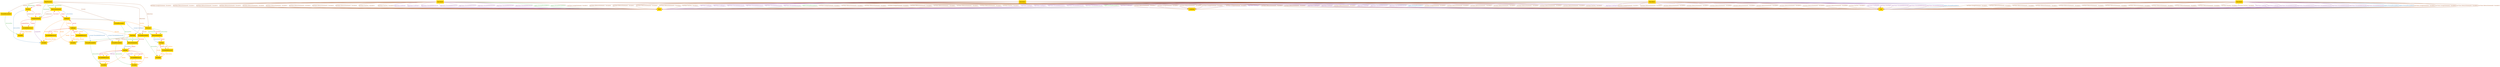digraph "graph" {
graph [fontsize=12]
node [fontsize=12]
edge [fontsize=12]
rankdir=TB;
"N24" -> "N9" [uuid = "<AssignStatement, VariableReference2>", color = "#e41a1c", fontcolor = "#e41a1c", style = "solid", label = "$exprs", dir = "forward", weight = "1"]
"N34" -> "N33" [uuid = "<ReturnStatement0, CallExpr0>", color = "#e41a1c", fontcolor = "#e41a1c", style = "solid", label = "$exprs", dir = "forward", weight = "1"]
"N31" -> "N26" [uuid = "<ReturnStatement1, NotExpr>", color = "#e41a1c", fontcolor = "#e41a1c", style = "solid", label = "$exprs", dir = "forward", weight = "1"]
"N28" -> "N27" [uuid = "<ReturnStatement2, AndExpr>", color = "#e41a1c", fontcolor = "#e41a1c", style = "solid", label = "$exprs", dir = "forward", weight = "1"]
"N35" -> "N29" [uuid = "<MainFunction, Function0>", color = "#a65628", fontcolor = "#a65628", style = "solid", label = "$functions", dir = "forward", weight = "1"]
"N35" -> "N32" [uuid = "<MainFunction, Function1>", color = "#a65628", fontcolor = "#a65628", style = "solid", label = "$functions", dir = "forward", weight = "1"]
"N27" -> "N17" [uuid = "<AndExpr, Variable2>", color = "#ff7f00", fontcolor = "#ff7f00", style = "solid", label = "$reads", dir = "forward", weight = "1"]
"N27" -> "N15" [uuid = "<AndExpr, Variable4>", color = "#ff7f00", fontcolor = "#ff7f00", style = "solid", label = "$reads", dir = "forward", weight = "1"]
"N33" -> "N13" [uuid = "<CallExpr0, Variable3>", color = "#ff7f00", fontcolor = "#ff7f00", style = "solid", label = "$reads", dir = "forward", weight = "1"]
"N33" -> "N12" [uuid = "<CallExpr0, Variable5>", color = "#ff7f00", fontcolor = "#ff7f00", style = "solid", label = "$reads", dir = "forward", weight = "1"]
"N30" -> "N13" [uuid = "<CallExpr1, Variable3>", color = "#ff7f00", fontcolor = "#ff7f00", style = "solid", label = "$reads", dir = "forward", weight = "1"]
"N30" -> "N12" [uuid = "<CallExpr1, Variable5>", color = "#ff7f00", fontcolor = "#ff7f00", style = "solid", label = "$reads", dir = "forward", weight = "1"]
"N26" -> "N10" [uuid = "<NotExpr, Variable0>", color = "#ff7f00", fontcolor = "#ff7f00", style = "solid", label = "$reads", dir = "forward", weight = "1"]
"N20" -> "N12" [uuid = "<VariableReference0, Variable5>", color = "#ff7f00", fontcolor = "#ff7f00", style = "solid", label = "$reads", dir = "forward", weight = "1"]
"N22" -> "N17" [uuid = "<VariableReference1, Variable2>", color = "#ff7f00", fontcolor = "#ff7f00", style = "solid", label = "$reads", dir = "forward", weight = "1"]
"N9" -> "N7" [uuid = "<VariableReference2, Variable1>", color = "#ff7f00", fontcolor = "#ff7f00", style = "solid", label = "$reads", dir = "forward", weight = "1"]
"N19" -> "N13" [uuid = "<VariableReference3, Variable3>", color = "#ff7f00", fontcolor = "#ff7f00", style = "solid", label = "$reads", dir = "forward", weight = "1"]
"N23" -> "N10" [uuid = "<VariableReference4, Variable0>", color = "#ff7f00", fontcolor = "#ff7f00", style = "solid", label = "$reads", dir = "forward", weight = "1"]
"N21" -> "N15" [uuid = "<VariableReference5, Variable4>", color = "#ff7f00", fontcolor = "#ff7f00", style = "solid", label = "$reads", dir = "forward", weight = "1"]
"N29" -> "N28" [uuid = "<Function0, ReturnStatement2>", color = "#4daf4a", fontcolor = "#4daf4a", style = "solid", label = "$statements", dir = "forward", weight = "1"]
"N32" -> "N31" [uuid = "<Function1, ReturnStatement1>", color = "#4daf4a", fontcolor = "#4daf4a", style = "solid", label = "$statements", dir = "forward", weight = "1"]
"N35" -> "N24" [uuid = "<MainFunction, AssignStatement>", color = "#4daf4a", fontcolor = "#4daf4a", style = "solid", label = "$statements", dir = "forward", weight = "1"]
"N35" -> "N34" [uuid = "<MainFunction, ReturnStatement0>", color = "#4daf4a", fontcolor = "#4daf4a", style = "solid", label = "$statements", dir = "forward", weight = "1"]
"N35" -> "N25" [uuid = "<MainFunction, VarDecl>", color = "#4daf4a", fontcolor = "#4daf4a", style = "solid", label = "$statements", dir = "forward", weight = "1"]
"N33" -> "N11" [uuid = "<CallExpr0, CallExpr1, FormalParameter4>", color = "#377eb8", fontcolor = "#377eb8", style = "solid", label = "actuals [CallExpr1]", dir = "forward", weight = "1"]
"N30" -> "N16" [uuid = "<CallExpr1, VariableReference0, FormalParameter0>", color = "#377eb8", fontcolor = "#377eb8", style = "solid", label = "actuals [VariableReference0]", dir = "forward", weight = "1"]
"N30" -> "N18" [uuid = "<CallExpr1, VariableReference3, FormalParameter2>", color = "#377eb8", fontcolor = "#377eb8", style = "solid", label = "actuals [VariableReference3]", dir = "forward", weight = "1"]
"N24" -> "N12" [uuid = "<AssignStatement, Variable5>", color = "#984ea3", fontcolor = "#984ea3", style = "solid", label = "assignedTo", dir = "forward", weight = "1"]
"N24" -> "N9" [uuid = "<AssignStatement, VariableReference2>", color = "#e41a1c", fontcolor = "#e41a1c", style = "solid", label = "assignedValue", dir = "forward", weight = "1"]
"N26" -> "N23" [uuid = "<NotExpr, VariableReference4>", color = "#a65628", fontcolor = "#a65628", style = "solid", label = "child", dir = "forward", weight = "1"]
"N27" -> "N22" [uuid = "<AndExpr, VariableReference1>", color = "#ff7f00", fontcolor = "#ff7f00", style = "solid", label = "children", dir = "forward", weight = "1"]
"N27" -> "N21" [uuid = "<AndExpr, VariableReference5>", color = "#ff7f00", fontcolor = "#ff7f00", style = "solid", label = "children", dir = "forward", weight = "1"]
"N33" -> "N30" [uuid = "<CallExpr0, CallExpr1>", color = "#ff7f00", fontcolor = "#ff7f00", style = "solid", label = "children", dir = "forward", weight = "1"]
"N30" -> "N20" [uuid = "<CallExpr1, VariableReference0>", color = "#ff7f00", fontcolor = "#ff7f00", style = "solid", label = "children", dir = "forward", weight = "1"]
"N30" -> "N19" [uuid = "<CallExpr1, VariableReference3>", color = "#ff7f00", fontcolor = "#ff7f00", style = "solid", label = "children", dir = "forward", weight = "1"]
"N26" -> "N23" [uuid = "<NotExpr, VariableReference4>", color = "#ff7f00", fontcolor = "#ff7f00", style = "solid", label = "children", dir = "forward", weight = "1"]
"N16" -> "N15" [uuid = "<FormalParameter0, Variable4>", color = "#4daf4a", fontcolor = "#4daf4a", style = "solid", label = "declaredVar", dir = "forward", weight = "1"]
"N14" -> "N13" [uuid = "<FormalParameter1, Variable3>", color = "#4daf4a", fontcolor = "#4daf4a", style = "solid", label = "declaredVar", dir = "forward", weight = "1"]
"N18" -> "N17" [uuid = "<FormalParameter2, Variable2>", color = "#4daf4a", fontcolor = "#4daf4a", style = "solid", label = "declaredVar", dir = "forward", weight = "1"]
"N8" -> "N7" [uuid = "<FormalParameter3, Variable1>", color = "#4daf4a", fontcolor = "#4daf4a", style = "solid", label = "declaredVar", dir = "forward", weight = "1"]
"N11" -> "N10" [uuid = "<FormalParameter4, Variable0>", color = "#4daf4a", fontcolor = "#4daf4a", style = "solid", label = "declaredVar", dir = "forward", weight = "1"]
"N25" -> "N12" [uuid = "<VarDecl, Variable5>", color = "#377eb8", fontcolor = "#377eb8", style = "solid", label = "declaredVar", dir = "forward", weight = "1"]
"N6" -> "N2" [uuid = "<Execution0, AndExpr, False>", color = "#984ea3", fontcolor = "#984ea3", style = "solid", label = "exprValue [AndExpr]", dir = "forward", weight = "1"]
"N6" -> "N1" [uuid = "<Execution0, CallExpr0, True>", color = "#984ea3", fontcolor = "#984ea3", style = "solid", label = "exprValue [CallExpr0]", dir = "forward", weight = "1"]
"N6" -> "N2" [uuid = "<Execution0, CallExpr1, False>", color = "#984ea3", fontcolor = "#984ea3", style = "solid", label = "exprValue [CallExpr1]", dir = "forward", weight = "1"]
"N6" -> "N1" [uuid = "<Execution0, NotExpr, True>", color = "#984ea3", fontcolor = "#984ea3", style = "solid", label = "exprValue [NotExpr]", dir = "forward", weight = "1"]
"N6" -> "N2" [uuid = "<Execution0, VariableReference0, False>", color = "#984ea3", fontcolor = "#984ea3", style = "solid", label = "exprValue [VariableReference0]", dir = "forward", weight = "1"]
"N6" -> "N2" [uuid = "<Execution0, VariableReference1, False>", color = "#984ea3", fontcolor = "#984ea3", style = "solid", label = "exprValue [VariableReference1]", dir = "forward", weight = "1"]
"N6" -> "N2" [uuid = "<Execution0, VariableReference2, False>", color = "#984ea3", fontcolor = "#984ea3", style = "solid", label = "exprValue [VariableReference2]", dir = "forward", weight = "1"]
"N6" -> "N2" [uuid = "<Execution0, VariableReference3, False>", color = "#984ea3", fontcolor = "#984ea3", style = "solid", label = "exprValue [VariableReference3]", dir = "forward", weight = "1"]
"N6" -> "N2" [uuid = "<Execution0, VariableReference4, False>", color = "#984ea3", fontcolor = "#984ea3", style = "solid", label = "exprValue [VariableReference4]", dir = "forward", weight = "1"]
"N6" -> "N2" [uuid = "<Execution0, VariableReference5, False>", color = "#984ea3", fontcolor = "#984ea3", style = "solid", label = "exprValue [VariableReference5]", dir = "forward", weight = "1"]
"N5" -> "N2" [uuid = "<Execution1, AndExpr, False>", color = "#984ea3", fontcolor = "#984ea3", style = "solid", label = "exprValue [AndExpr]", dir = "forward", weight = "1"]
"N5" -> "N1" [uuid = "<Execution1, CallExpr0, True>", color = "#984ea3", fontcolor = "#984ea3", style = "solid", label = "exprValue [CallExpr0]", dir = "forward", weight = "1"]
"N5" -> "N2" [uuid = "<Execution1, CallExpr1, False>", color = "#984ea3", fontcolor = "#984ea3", style = "solid", label = "exprValue [CallExpr1]", dir = "forward", weight = "1"]
"N5" -> "N1" [uuid = "<Execution1, NotExpr, True>", color = "#984ea3", fontcolor = "#984ea3", style = "solid", label = "exprValue [NotExpr]", dir = "forward", weight = "1"]
"N5" -> "N2" [uuid = "<Execution1, VariableReference0, False>", color = "#984ea3", fontcolor = "#984ea3", style = "solid", label = "exprValue [VariableReference0]", dir = "forward", weight = "1"]
"N5" -> "N1" [uuid = "<Execution1, VariableReference1, True>", color = "#984ea3", fontcolor = "#984ea3", style = "solid", label = "exprValue [VariableReference1]", dir = "forward", weight = "1"]
"N5" -> "N2" [uuid = "<Execution1, VariableReference2, False>", color = "#984ea3", fontcolor = "#984ea3", style = "solid", label = "exprValue [VariableReference2]", dir = "forward", weight = "1"]
"N5" -> "N1" [uuid = "<Execution1, VariableReference3, True>", color = "#984ea3", fontcolor = "#984ea3", style = "solid", label = "exprValue [VariableReference3]", dir = "forward", weight = "1"]
"N5" -> "N2" [uuid = "<Execution1, VariableReference4, False>", color = "#984ea3", fontcolor = "#984ea3", style = "solid", label = "exprValue [VariableReference4]", dir = "forward", weight = "1"]
"N5" -> "N2" [uuid = "<Execution1, VariableReference5, False>", color = "#984ea3", fontcolor = "#984ea3", style = "solid", label = "exprValue [VariableReference5]", dir = "forward", weight = "1"]
"N4" -> "N2" [uuid = "<Execution2, AndExpr, False>", color = "#984ea3", fontcolor = "#984ea3", style = "solid", label = "exprValue [AndExpr]", dir = "forward", weight = "1"]
"N4" -> "N1" [uuid = "<Execution2, CallExpr0, True>", color = "#984ea3", fontcolor = "#984ea3", style = "solid", label = "exprValue [CallExpr0]", dir = "forward", weight = "1"]
"N4" -> "N2" [uuid = "<Execution2, CallExpr1, False>", color = "#984ea3", fontcolor = "#984ea3", style = "solid", label = "exprValue [CallExpr1]", dir = "forward", weight = "1"]
"N4" -> "N1" [uuid = "<Execution2, NotExpr, True>", color = "#984ea3", fontcolor = "#984ea3", style = "solid", label = "exprValue [NotExpr]", dir = "forward", weight = "1"]
"N4" -> "N1" [uuid = "<Execution2, VariableReference0, True>", color = "#984ea3", fontcolor = "#984ea3", style = "solid", label = "exprValue [VariableReference0]", dir = "forward", weight = "1"]
"N4" -> "N2" [uuid = "<Execution2, VariableReference1, False>", color = "#984ea3", fontcolor = "#984ea3", style = "solid", label = "exprValue [VariableReference1]", dir = "forward", weight = "1"]
"N4" -> "N1" [uuid = "<Execution2, VariableReference2, True>", color = "#984ea3", fontcolor = "#984ea3", style = "solid", label = "exprValue [VariableReference2]", dir = "forward", weight = "1"]
"N4" -> "N2" [uuid = "<Execution2, VariableReference3, False>", color = "#984ea3", fontcolor = "#984ea3", style = "solid", label = "exprValue [VariableReference3]", dir = "forward", weight = "1"]
"N4" -> "N2" [uuid = "<Execution2, VariableReference4, False>", color = "#984ea3", fontcolor = "#984ea3", style = "solid", label = "exprValue [VariableReference4]", dir = "forward", weight = "1"]
"N4" -> "N1" [uuid = "<Execution2, VariableReference5, True>", color = "#984ea3", fontcolor = "#984ea3", style = "solid", label = "exprValue [VariableReference5]", dir = "forward", weight = "1"]
"N3" -> "N1" [uuid = "<Execution3, AndExpr, True>", color = "#984ea3", fontcolor = "#984ea3", style = "solid", label = "exprValue [AndExpr]", dir = "forward", weight = "1"]
"N3" -> "N2" [uuid = "<Execution3, CallExpr0, False>", color = "#984ea3", fontcolor = "#984ea3", style = "solid", label = "exprValue [CallExpr0]", dir = "forward", weight = "1"]
"N3" -> "N1" [uuid = "<Execution3, CallExpr1, True>", color = "#984ea3", fontcolor = "#984ea3", style = "solid", label = "exprValue [CallExpr1]", dir = "forward", weight = "1"]
"N3" -> "N2" [uuid = "<Execution3, NotExpr, False>", color = "#984ea3", fontcolor = "#984ea3", style = "solid", label = "exprValue [NotExpr]", dir = "forward", weight = "1"]
"N3" -> "N1" [uuid = "<Execution3, VariableReference0, True>", color = "#984ea3", fontcolor = "#984ea3", style = "solid", label = "exprValue [VariableReference0]", dir = "forward", weight = "1"]
"N3" -> "N1" [uuid = "<Execution3, VariableReference1, True>", color = "#984ea3", fontcolor = "#984ea3", style = "solid", label = "exprValue [VariableReference1]", dir = "forward", weight = "1"]
"N3" -> "N1" [uuid = "<Execution3, VariableReference2, True>", color = "#984ea3", fontcolor = "#984ea3", style = "solid", label = "exprValue [VariableReference2]", dir = "forward", weight = "1"]
"N3" -> "N1" [uuid = "<Execution3, VariableReference3, True>", color = "#984ea3", fontcolor = "#984ea3", style = "solid", label = "exprValue [VariableReference3]", dir = "forward", weight = "1"]
"N3" -> "N1" [uuid = "<Execution3, VariableReference4, True>", color = "#984ea3", fontcolor = "#984ea3", style = "solid", label = "exprValue [VariableReference4]", dir = "forward", weight = "1"]
"N3" -> "N1" [uuid = "<Execution3, VariableReference5, True>", color = "#984ea3", fontcolor = "#984ea3", style = "solid", label = "exprValue [VariableReference5]", dir = "forward", weight = "1"]
"N29" -> "N28" [uuid = "<Function0, ReturnStatement2>", color = "#e41a1c", fontcolor = "#e41a1c", style = "solid", label = "firstStmt", dir = "forward", weight = "1"]
"N32" -> "N31" [uuid = "<Function1, ReturnStatement1>", color = "#e41a1c", fontcolor = "#e41a1c", style = "solid", label = "firstStmt", dir = "forward", weight = "1"]
"N35" -> "N25" [uuid = "<MainFunction, VarDecl>", color = "#e41a1c", fontcolor = "#e41a1c", style = "solid", label = "firstStmt", dir = "forward", weight = "1"]
"N29" -> "N16" [uuid = "<Function0, FormalParameter0>", color = "#a65628", fontcolor = "#a65628", style = "solid", label = "formals", dir = "forward", weight = "1"]
"N29" -> "N18" [uuid = "<Function0, FormalParameter2>", color = "#a65628", fontcolor = "#a65628", style = "solid", label = "formals", dir = "forward", weight = "1"]
"N32" -> "N11" [uuid = "<Function1, FormalParameter4>", color = "#a65628", fontcolor = "#a65628", style = "solid", label = "formals", dir = "forward", weight = "1"]
"N35" -> "N14" [uuid = "<MainFunction, FormalParameter1>", color = "#a65628", fontcolor = "#a65628", style = "solid", label = "formals", dir = "forward", weight = "1"]
"N35" -> "N8" [uuid = "<MainFunction, FormalParameter3>", color = "#a65628", fontcolor = "#a65628", style = "solid", label = "formals", dir = "forward", weight = "1"]
"N33" -> "N32" [uuid = "<CallExpr0, Function1>", color = "#ff7f00", fontcolor = "#ff7f00", style = "solid", label = "function", dir = "forward", weight = "1"]
"N30" -> "N29" [uuid = "<CallExpr1, Function0>", color = "#ff7f00", fontcolor = "#ff7f00", style = "solid", label = "function", dir = "forward", weight = "1"]
"N6" -> "N2" [uuid = "<Execution0, FormalParameter1, False>", color = "#4daf4a", fontcolor = "#4daf4a", style = "solid", label = "inputs [FormalParameter1]", dir = "forward", weight = "1"]
"N6" -> "N2" [uuid = "<Execution0, FormalParameter3, False>", color = "#4daf4a", fontcolor = "#4daf4a", style = "solid", label = "inputs [FormalParameter3]", dir = "forward", weight = "1"]
"N5" -> "N2" [uuid = "<Execution1, FormalParameter3, False>", color = "#4daf4a", fontcolor = "#4daf4a", style = "solid", label = "inputs [FormalParameter3]", dir = "forward", weight = "1"]
"N4" -> "N2" [uuid = "<Execution2, FormalParameter1, False>", color = "#4daf4a", fontcolor = "#4daf4a", style = "solid", label = "inputs [FormalParameter1]", dir = "forward", weight = "1"]
"N5" -> "N1" [uuid = "<Execution1, FormalParameter1, True>", color = "#377eb8", fontcolor = "#377eb8", style = "solid", label = "inputs [FormalParameter1]", dir = "forward", weight = "1"]
"N4" -> "N1" [uuid = "<Execution2, FormalParameter3, True>", color = "#377eb8", fontcolor = "#377eb8", style = "solid", label = "inputs [FormalParameter3]", dir = "forward", weight = "1"]
"N3" -> "N1" [uuid = "<Execution3, FormalParameter1, True>", color = "#377eb8", fontcolor = "#377eb8", style = "solid", label = "inputs [FormalParameter1]", dir = "forward", weight = "1"]
"N3" -> "N1" [uuid = "<Execution3, FormalParameter3, True>", color = "#377eb8", fontcolor = "#377eb8", style = "solid", label = "inputs [FormalParameter3]", dir = "forward", weight = "1"]
"N27" -> "N21" [uuid = "<AndExpr, VariableReference5>", color = "#984ea3", fontcolor = "#984ea3", style = "solid", label = "leftChild", dir = "forward", weight = "1"]
"N33" -> "N30" [uuid = "<CallExpr1, CallExpr0>", color = "#e41a1c", fontcolor = "#e41a1c", style = "solid", label = "parent", dir = "back", weight = "1"]
"N30" -> "N20" [uuid = "<VariableReference0, CallExpr1>", color = "#e41a1c", fontcolor = "#e41a1c", style = "solid", label = "parent", dir = "back", weight = "1"]
"N27" -> "N22" [uuid = "<VariableReference1, AndExpr>", color = "#e41a1c", fontcolor = "#e41a1c", style = "solid", label = "parent", dir = "back", weight = "1"]
"N30" -> "N19" [uuid = "<VariableReference3, CallExpr1>", color = "#e41a1c", fontcolor = "#e41a1c", style = "solid", label = "parent", dir = "back", weight = "1"]
"N26" -> "N23" [uuid = "<VariableReference4, NotExpr>", color = "#e41a1c", fontcolor = "#e41a1c", style = "solid", label = "parent", dir = "back", weight = "1"]
"N27" -> "N21" [uuid = "<VariableReference5, AndExpr>", color = "#e41a1c", fontcolor = "#e41a1c", style = "solid", label = "parent", dir = "back", weight = "1"]
"N25" -> "N24" [uuid = "<AssignStatement, VarDecl>", color = "#a65628", fontcolor = "#a65628", style = "solid", label = "predecessor", dir = "back", weight = "1"]
"N34" -> "N24" [uuid = "<ReturnStatement0, AssignStatement>", color = "#a65628", fontcolor = "#a65628", style = "solid", label = "predecessor", dir = "forward", weight = "1"]
"N20" -> "N12" [uuid = "<VariableReference0, Variable5>", color = "#ff7f00", fontcolor = "#ff7f00", style = "solid", label = "referredVar", dir = "forward", weight = "1"]
"N22" -> "N17" [uuid = "<VariableReference1, Variable2>", color = "#ff7f00", fontcolor = "#ff7f00", style = "solid", label = "referredVar", dir = "forward", weight = "1"]
"N9" -> "N7" [uuid = "<VariableReference2, Variable1>", color = "#ff7f00", fontcolor = "#ff7f00", style = "solid", label = "referredVar", dir = "forward", weight = "1"]
"N19" -> "N13" [uuid = "<VariableReference3, Variable3>", color = "#ff7f00", fontcolor = "#ff7f00", style = "solid", label = "referredVar", dir = "forward", weight = "1"]
"N23" -> "N10" [uuid = "<VariableReference4, Variable0>", color = "#ff7f00", fontcolor = "#ff7f00", style = "solid", label = "referredVar", dir = "forward", weight = "1"]
"N21" -> "N15" [uuid = "<VariableReference5, Variable4>", color = "#ff7f00", fontcolor = "#ff7f00", style = "solid", label = "referredVar", dir = "forward", weight = "1"]
"N29" -> "N28" [uuid = "<Function0, ReturnStatement2>", color = "#4daf4a", fontcolor = "#4daf4a", style = "solid", label = "returnStmt", dir = "forward", weight = "1"]
"N32" -> "N31" [uuid = "<Function1, ReturnStatement1>", color = "#4daf4a", fontcolor = "#4daf4a", style = "solid", label = "returnStmt", dir = "forward", weight = "1"]
"N35" -> "N34" [uuid = "<MainFunction, ReturnStatement0>", color = "#4daf4a", fontcolor = "#4daf4a", style = "solid", label = "returnStmt", dir = "forward", weight = "1"]
"N34" -> "N33" [uuid = "<ReturnStatement0, CallExpr0>", color = "#377eb8", fontcolor = "#377eb8", style = "solid", label = "returnValue", dir = "forward", weight = "1"]
"N31" -> "N26" [uuid = "<ReturnStatement1, NotExpr>", color = "#377eb8", fontcolor = "#377eb8", style = "solid", label = "returnValue", dir = "forward", weight = "1"]
"N28" -> "N27" [uuid = "<ReturnStatement2, AndExpr>", color = "#377eb8", fontcolor = "#377eb8", style = "solid", label = "returnValue", dir = "forward", weight = "1"]
"N27" -> "N22" [uuid = "<AndExpr, VariableReference1>", color = "#984ea3", fontcolor = "#984ea3", style = "solid", label = "rightChild", dir = "forward", weight = "1"]
"N34" -> "N24" [uuid = "<AssignStatement, ReturnStatement0>", color = "#e41a1c", fontcolor = "#e41a1c", style = "solid", label = "successor", dir = "back", weight = "1"]
"N25" -> "N24" [uuid = "<VarDecl, AssignStatement>", color = "#e41a1c", fontcolor = "#e41a1c", style = "solid", label = "successor", dir = "forward", weight = "1"]
"N6" -> "N2" [uuid = "<Execution0, AssignStatement, Variable1, False>", color = "#a65628", fontcolor = "#a65628", style = "solid", label = "varValue [AssignStatement, Variable1]", dir = "forward", weight = "1"]
"N6" -> "N2" [uuid = "<Execution0, AssignStatement, Variable3, False>", color = "#a65628", fontcolor = "#a65628", style = "solid", label = "varValue [AssignStatement, Variable3]", dir = "forward", weight = "1"]
"N6" -> "N0" [uuid = "<Execution0, AssignStatement, Variable5, Undefined>", color = "#a65628", fontcolor = "#a65628", style = "solid", label = "varValue [AssignStatement, Variable5]", dir = "forward", weight = "1"]
"N6" -> "N2" [uuid = "<Execution0, ReturnStatement0, Variable1, False>", color = "#a65628", fontcolor = "#a65628", style = "solid", label = "varValue [ReturnStatement0, Variable1]", dir = "forward", weight = "1"]
"N6" -> "N2" [uuid = "<Execution0, ReturnStatement0, Variable3, False>", color = "#a65628", fontcolor = "#a65628", style = "solid", label = "varValue [ReturnStatement0, Variable3]", dir = "forward", weight = "1"]
"N6" -> "N2" [uuid = "<Execution0, ReturnStatement0, Variable5, False>", color = "#a65628", fontcolor = "#a65628", style = "solid", label = "varValue [ReturnStatement0, Variable5]", dir = "forward", weight = "1"]
"N6" -> "N2" [uuid = "<Execution0, ReturnStatement1, Variable0, False>", color = "#a65628", fontcolor = "#a65628", style = "solid", label = "varValue [ReturnStatement1, Variable0]", dir = "forward", weight = "1"]
"N6" -> "N2" [uuid = "<Execution0, ReturnStatement1, Variable1, False>", color = "#a65628", fontcolor = "#a65628", style = "solid", label = "varValue [ReturnStatement1, Variable1]", dir = "forward", weight = "1"]
"N6" -> "N1" [uuid = "<Execution0, ReturnStatement1, Variable2, True>", color = "#a65628", fontcolor = "#a65628", style = "solid", label = "varValue [ReturnStatement1, Variable2]", dir = "forward", weight = "1"]
"N6" -> "N1" [uuid = "<Execution0, ReturnStatement1, Variable3, True>", color = "#a65628", fontcolor = "#a65628", style = "solid", label = "varValue [ReturnStatement1, Variable3]", dir = "forward", weight = "1"]
"N6" -> "N1" [uuid = "<Execution0, ReturnStatement1, Variable4, True>", color = "#a65628", fontcolor = "#a65628", style = "solid", label = "varValue [ReturnStatement1, Variable4]", dir = "forward", weight = "1"]
"N6" -> "N0" [uuid = "<Execution0, ReturnStatement1, Variable5, Undefined>", color = "#a65628", fontcolor = "#a65628", style = "solid", label = "varValue [ReturnStatement1, Variable5]", dir = "forward", weight = "1"]
"N6" -> "N2" [uuid = "<Execution0, ReturnStatement2, Variable2, False>", color = "#a65628", fontcolor = "#a65628", style = "solid", label = "varValue [ReturnStatement2, Variable2]", dir = "forward", weight = "1"]
"N6" -> "N2" [uuid = "<Execution0, ReturnStatement2, Variable3, False>", color = "#a65628", fontcolor = "#a65628", style = "solid", label = "varValue [ReturnStatement2, Variable3]", dir = "forward", weight = "1"]
"N6" -> "N2" [uuid = "<Execution0, ReturnStatement2, Variable4, False>", color = "#a65628", fontcolor = "#a65628", style = "solid", label = "varValue [ReturnStatement2, Variable4]", dir = "forward", weight = "1"]
"N6" -> "N2" [uuid = "<Execution0, VarDecl, Variable1, False>", color = "#a65628", fontcolor = "#a65628", style = "solid", label = "varValue [VarDecl, Variable1]", dir = "forward", weight = "1"]
"N6" -> "N2" [uuid = "<Execution0, VarDecl, Variable3, False>", color = "#a65628", fontcolor = "#a65628", style = "solid", label = "varValue [VarDecl, Variable3]", dir = "forward", weight = "1"]
"N5" -> "N2" [uuid = "<Execution1, AssignStatement, Variable1, False>", color = "#a65628", fontcolor = "#a65628", style = "solid", label = "varValue [AssignStatement, Variable1]", dir = "forward", weight = "1"]
"N5" -> "N1" [uuid = "<Execution1, AssignStatement, Variable3, True>", color = "#a65628", fontcolor = "#a65628", style = "solid", label = "varValue [AssignStatement, Variable3]", dir = "forward", weight = "1"]
"N5" -> "N0" [uuid = "<Execution1, AssignStatement, Variable5, Undefined>", color = "#a65628", fontcolor = "#a65628", style = "solid", label = "varValue [AssignStatement, Variable5]", dir = "forward", weight = "1"]
"N5" -> "N2" [uuid = "<Execution1, ReturnStatement0, Variable1, False>", color = "#a65628", fontcolor = "#a65628", style = "solid", label = "varValue [ReturnStatement0, Variable1]", dir = "forward", weight = "1"]
"N5" -> "N1" [uuid = "<Execution1, ReturnStatement0, Variable3, True>", color = "#a65628", fontcolor = "#a65628", style = "solid", label = "varValue [ReturnStatement0, Variable3]", dir = "forward", weight = "1"]
"N5" -> "N2" [uuid = "<Execution1, ReturnStatement0, Variable5, False>", color = "#a65628", fontcolor = "#a65628", style = "solid", label = "varValue [ReturnStatement0, Variable5]", dir = "forward", weight = "1"]
"N5" -> "N2" [uuid = "<Execution1, ReturnStatement1, Variable0, False>", color = "#a65628", fontcolor = "#a65628", style = "solid", label = "varValue [ReturnStatement1, Variable0]", dir = "forward", weight = "1"]
"N5" -> "N2" [uuid = "<Execution1, ReturnStatement1, Variable1, False>", color = "#a65628", fontcolor = "#a65628", style = "solid", label = "varValue [ReturnStatement1, Variable1]", dir = "forward", weight = "1"]
"N5" -> "N1" [uuid = "<Execution1, ReturnStatement1, Variable2, True>", color = "#a65628", fontcolor = "#a65628", style = "solid", label = "varValue [ReturnStatement1, Variable2]", dir = "forward", weight = "1"]
"N5" -> "N1" [uuid = "<Execution1, ReturnStatement1, Variable3, True>", color = "#a65628", fontcolor = "#a65628", style = "solid", label = "varValue [ReturnStatement1, Variable3]", dir = "forward", weight = "1"]
"N5" -> "N1" [uuid = "<Execution1, ReturnStatement1, Variable4, True>", color = "#a65628", fontcolor = "#a65628", style = "solid", label = "varValue [ReturnStatement1, Variable4]", dir = "forward", weight = "1"]
"N5" -> "N0" [uuid = "<Execution1, ReturnStatement1, Variable5, Undefined>", color = "#a65628", fontcolor = "#a65628", style = "solid", label = "varValue [ReturnStatement1, Variable5]", dir = "forward", weight = "1"]
"N5" -> "N2" [uuid = "<Execution1, ReturnStatement2, Variable0, False>", color = "#a65628", fontcolor = "#a65628", style = "solid", label = "varValue [ReturnStatement2, Variable0]", dir = "forward", weight = "1"]
"N5" -> "N1" [uuid = "<Execution1, ReturnStatement2, Variable2, True>", color = "#a65628", fontcolor = "#a65628", style = "solid", label = "varValue [ReturnStatement2, Variable2]", dir = "forward", weight = "1"]
"N5" -> "N1" [uuid = "<Execution1, ReturnStatement2, Variable3, True>", color = "#a65628", fontcolor = "#a65628", style = "solid", label = "varValue [ReturnStatement2, Variable3]", dir = "forward", weight = "1"]
"N5" -> "N2" [uuid = "<Execution1, ReturnStatement2, Variable4, False>", color = "#a65628", fontcolor = "#a65628", style = "solid", label = "varValue [ReturnStatement2, Variable4]", dir = "forward", weight = "1"]
"N5" -> "N2" [uuid = "<Execution1, VarDecl, Variable1, False>", color = "#a65628", fontcolor = "#a65628", style = "solid", label = "varValue [VarDecl, Variable1]", dir = "forward", weight = "1"]
"N5" -> "N1" [uuid = "<Execution1, VarDecl, Variable3, True>", color = "#a65628", fontcolor = "#a65628", style = "solid", label = "varValue [VarDecl, Variable3]", dir = "forward", weight = "1"]
"N4" -> "N1" [uuid = "<Execution2, AssignStatement, Variable1, True>", color = "#a65628", fontcolor = "#a65628", style = "solid", label = "varValue [AssignStatement, Variable1]", dir = "forward", weight = "1"]
"N4" -> "N2" [uuid = "<Execution2, AssignStatement, Variable3, False>", color = "#a65628", fontcolor = "#a65628", style = "solid", label = "varValue [AssignStatement, Variable3]", dir = "forward", weight = "1"]
"N4" -> "N0" [uuid = "<Execution2, AssignStatement, Variable5, Undefined>", color = "#a65628", fontcolor = "#a65628", style = "solid", label = "varValue [AssignStatement, Variable5]", dir = "forward", weight = "1"]
"N4" -> "N1" [uuid = "<Execution2, ReturnStatement0, Variable1, True>", color = "#a65628", fontcolor = "#a65628", style = "solid", label = "varValue [ReturnStatement0, Variable1]", dir = "forward", weight = "1"]
"N4" -> "N2" [uuid = "<Execution2, ReturnStatement0, Variable3, False>", color = "#a65628", fontcolor = "#a65628", style = "solid", label = "varValue [ReturnStatement0, Variable3]", dir = "forward", weight = "1"]
"N4" -> "N1" [uuid = "<Execution2, ReturnStatement0, Variable5, True>", color = "#a65628", fontcolor = "#a65628", style = "solid", label = "varValue [ReturnStatement0, Variable5]", dir = "forward", weight = "1"]
"N4" -> "N2" [uuid = "<Execution2, ReturnStatement1, Variable0, False>", color = "#a65628", fontcolor = "#a65628", style = "solid", label = "varValue [ReturnStatement1, Variable0]", dir = "forward", weight = "1"]
"N4" -> "N1" [uuid = "<Execution2, ReturnStatement1, Variable1, True>", color = "#a65628", fontcolor = "#a65628", style = "solid", label = "varValue [ReturnStatement1, Variable1]", dir = "forward", weight = "1"]
"N4" -> "N2" [uuid = "<Execution2, ReturnStatement1, Variable2, False>", color = "#a65628", fontcolor = "#a65628", style = "solid", label = "varValue [ReturnStatement1, Variable2]", dir = "forward", weight = "1"]
"N4" -> "N1" [uuid = "<Execution2, ReturnStatement1, Variable3, True>", color = "#a65628", fontcolor = "#a65628", style = "solid", label = "varValue [ReturnStatement1, Variable3]", dir = "forward", weight = "1"]
"N4" -> "N1" [uuid = "<Execution2, ReturnStatement1, Variable4, True>", color = "#a65628", fontcolor = "#a65628", style = "solid", label = "varValue [ReturnStatement1, Variable4]", dir = "forward", weight = "1"]
"N4" -> "N1" [uuid = "<Execution2, ReturnStatement2, Variable0, True>", color = "#a65628", fontcolor = "#a65628", style = "solid", label = "varValue [ReturnStatement2, Variable0]", dir = "forward", weight = "1"]
"N4" -> "N1" [uuid = "<Execution2, ReturnStatement2, Variable1, True>", color = "#a65628", fontcolor = "#a65628", style = "solid", label = "varValue [ReturnStatement2, Variable1]", dir = "forward", weight = "1"]
"N4" -> "N2" [uuid = "<Execution2, ReturnStatement2, Variable2, False>", color = "#a65628", fontcolor = "#a65628", style = "solid", label = "varValue [ReturnStatement2, Variable2]", dir = "forward", weight = "1"]
"N4" -> "N1" [uuid = "<Execution2, ReturnStatement2, Variable3, True>", color = "#a65628", fontcolor = "#a65628", style = "solid", label = "varValue [ReturnStatement2, Variable3]", dir = "forward", weight = "1"]
"N4" -> "N1" [uuid = "<Execution2, ReturnStatement2, Variable4, True>", color = "#a65628", fontcolor = "#a65628", style = "solid", label = "varValue [ReturnStatement2, Variable4]", dir = "forward", weight = "1"]
"N4" -> "N1" [uuid = "<Execution2, VarDecl, Variable1, True>", color = "#a65628", fontcolor = "#a65628", style = "solid", label = "varValue [VarDecl, Variable1]", dir = "forward", weight = "1"]
"N4" -> "N2" [uuid = "<Execution2, VarDecl, Variable3, False>", color = "#a65628", fontcolor = "#a65628", style = "solid", label = "varValue [VarDecl, Variable3]", dir = "forward", weight = "1"]
"N3" -> "N1" [uuid = "<Execution3, AssignStatement, Variable1, True>", color = "#a65628", fontcolor = "#a65628", style = "solid", label = "varValue [AssignStatement, Variable1]", dir = "forward", weight = "1"]
"N3" -> "N1" [uuid = "<Execution3, AssignStatement, Variable3, True>", color = "#a65628", fontcolor = "#a65628", style = "solid", label = "varValue [AssignStatement, Variable3]", dir = "forward", weight = "1"]
"N3" -> "N0" [uuid = "<Execution3, AssignStatement, Variable5, Undefined>", color = "#a65628", fontcolor = "#a65628", style = "solid", label = "varValue [AssignStatement, Variable5]", dir = "forward", weight = "1"]
"N3" -> "N1" [uuid = "<Execution3, ReturnStatement0, Variable1, True>", color = "#a65628", fontcolor = "#a65628", style = "solid", label = "varValue [ReturnStatement0, Variable1]", dir = "forward", weight = "1"]
"N3" -> "N1" [uuid = "<Execution3, ReturnStatement0, Variable3, True>", color = "#a65628", fontcolor = "#a65628", style = "solid", label = "varValue [ReturnStatement0, Variable3]", dir = "forward", weight = "1"]
"N3" -> "N1" [uuid = "<Execution3, ReturnStatement0, Variable5, True>", color = "#a65628", fontcolor = "#a65628", style = "solid", label = "varValue [ReturnStatement0, Variable5]", dir = "forward", weight = "1"]
"N3" -> "N1" [uuid = "<Execution3, ReturnStatement1, Variable0, True>", color = "#a65628", fontcolor = "#a65628", style = "solid", label = "varValue [ReturnStatement1, Variable0]", dir = "forward", weight = "1"]
"N3" -> "N1" [uuid = "<Execution3, ReturnStatement1, Variable1, True>", color = "#a65628", fontcolor = "#a65628", style = "solid", label = "varValue [ReturnStatement1, Variable1]", dir = "forward", weight = "1"]
"N3" -> "N1" [uuid = "<Execution3, ReturnStatement1, Variable2, True>", color = "#a65628", fontcolor = "#a65628", style = "solid", label = "varValue [ReturnStatement1, Variable2]", dir = "forward", weight = "1"]
"N3" -> "N1" [uuid = "<Execution3, ReturnStatement1, Variable3, True>", color = "#a65628", fontcolor = "#a65628", style = "solid", label = "varValue [ReturnStatement1, Variable3]", dir = "forward", weight = "1"]
"N3" -> "N1" [uuid = "<Execution3, ReturnStatement1, Variable4, True>", color = "#a65628", fontcolor = "#a65628", style = "solid", label = "varValue [ReturnStatement1, Variable4]", dir = "forward", weight = "1"]
"N3" -> "N1" [uuid = "<Execution3, ReturnStatement2, Variable0, True>", color = "#a65628", fontcolor = "#a65628", style = "solid", label = "varValue [ReturnStatement2, Variable0]", dir = "forward", weight = "1"]
"N3" -> "N1" [uuid = "<Execution3, ReturnStatement2, Variable2, True>", color = "#a65628", fontcolor = "#a65628", style = "solid", label = "varValue [ReturnStatement2, Variable2]", dir = "forward", weight = "1"]
"N3" -> "N1" [uuid = "<Execution3, ReturnStatement2, Variable3, True>", color = "#a65628", fontcolor = "#a65628", style = "solid", label = "varValue [ReturnStatement2, Variable3]", dir = "forward", weight = "1"]
"N3" -> "N1" [uuid = "<Execution3, ReturnStatement2, Variable4, True>", color = "#a65628", fontcolor = "#a65628", style = "solid", label = "varValue [ReturnStatement2, Variable4]", dir = "forward", weight = "1"]
"N3" -> "N1" [uuid = "<Execution3, VarDecl, Variable1, True>", color = "#a65628", fontcolor = "#a65628", style = "solid", label = "varValue [VarDecl, Variable1]", dir = "forward", weight = "1"]
"N3" -> "N1" [uuid = "<Execution3, VarDecl, Variable3, True>", color = "#a65628", fontcolor = "#a65628", style = "solid", label = "varValue [VarDecl, Variable3]", dir = "forward", weight = "1"]
"N0" [uuid="Undefined", label="Undefined", color="#ffd700", fontcolor = "#000000", shape = "box", style = "filled, solid"]
"N1" [uuid="True", label="True", color="#ffd700", fontcolor = "#000000", shape = "box", style = "filled, solid"]
"N2" [uuid="False", label="False", color="#ffd700", fontcolor = "#000000", shape = "box", style = "filled, solid"]
"N3" [uuid="Execution3", label="Execution3", color="#ffd700", fontcolor = "#000000", shape = "box", style = "filled, solid"]
"N4" [uuid="Execution2", label="Execution2", color="#ffd700", fontcolor = "#000000", shape = "box", style = "filled, solid"]
"N5" [uuid="Execution1", label="Execution1", color="#ffd700", fontcolor = "#000000", shape = "box", style = "filled, solid"]
"N6" [uuid="Execution0", label="Execution0", color="#ffd700", fontcolor = "#000000", shape = "box", style = "filled, solid"]
"N7" [uuid="Variable1", label="Variable1", color="#ffd700", fontcolor = "#000000", shape = "box", style = "filled, solid"]
"N8" [uuid="FormalParameter3", label="FormalParameter3", color="#ffd700", fontcolor = "#000000", shape = "box", style = "filled, solid"]
"N9" [uuid="VariableReference2", label="VariableReference2", color="#ffd700", fontcolor = "#000000", shape = "box", style = "filled, solid"]
"N10" [uuid="Variable0", label="Variable0", color="#ffd700", fontcolor = "#000000", shape = "box", style = "filled, solid"]
"N11" [uuid="FormalParameter4", label="FormalParameter4", color="#ffd700", fontcolor = "#000000", shape = "box", style = "filled, solid"]
"N12" [uuid="Variable5", label="Variable5", color="#ffd700", fontcolor = "#000000", shape = "box", style = "filled, solid"]
"N13" [uuid="Variable3", label="Variable3", color="#ffd700", fontcolor = "#000000", shape = "box", style = "filled, solid"]
"N14" [uuid="FormalParameter1", label="FormalParameter1", color="#ffd700", fontcolor = "#000000", shape = "box", style = "filled, solid"]
"N15" [uuid="Variable4", label="Variable4", color="#ffd700", fontcolor = "#000000", shape = "box", style = "filled, solid"]
"N16" [uuid="FormalParameter0", label="FormalParameter0", color="#ffd700", fontcolor = "#000000", shape = "box", style = "filled, solid"]
"N17" [uuid="Variable2", label="Variable2", color="#ffd700", fontcolor = "#000000", shape = "box", style = "filled, solid"]
"N18" [uuid="FormalParameter2", label="FormalParameter2", color="#ffd700", fontcolor = "#000000", shape = "box", style = "filled, solid"]
"N19" [uuid="VariableReference3", label="VariableReference3", color="#ffd700", fontcolor = "#000000", shape = "box", style = "filled, solid"]
"N20" [uuid="VariableReference0", label="VariableReference0", color="#ffd700", fontcolor = "#000000", shape = "box", style = "filled, solid"]
"N21" [uuid="VariableReference5", label="VariableReference5", color="#ffd700", fontcolor = "#000000", shape = "box", style = "filled, solid"]
"N22" [uuid="VariableReference1", label="VariableReference1", color="#ffd700", fontcolor = "#000000", shape = "box", style = "filled, solid"]
"N23" [uuid="VariableReference4", label="VariableReference4", color="#ffd700", fontcolor = "#000000", shape = "box", style = "filled, solid"]
"N24" [uuid="AssignStatement", label="AssignStatement", color="#ffd700", fontcolor = "#000000", shape = "box", style = "filled, solid"]
"N25" [uuid="VarDecl", label="VarDecl", color="#ffd700", fontcolor = "#000000", shape = "box", style = "filled, solid"]
"N26" [uuid="NotExpr", label="NotExpr", color="#ffd700", fontcolor = "#000000", shape = "box", style = "filled, solid"]
"N27" [uuid="AndExpr", label="AndExpr", color="#ffd700", fontcolor = "#000000", shape = "box", style = "filled, solid"]
"N28" [uuid="ReturnStatement2", label="ReturnStatement2", color="#ffd700", fontcolor = "#000000", shape = "box", style = "filled, solid"]
"N29" [uuid="Function0", label="Function0", color="#ffd700", fontcolor = "#000000", shape = "box", style = "filled, solid"]
"N30" [uuid="CallExpr1", label="CallExpr1", color="#ffd700", fontcolor = "#000000", shape = "box", style = "filled, solid"]
"N31" [uuid="ReturnStatement1", label="ReturnStatement1", color="#ffd700", fontcolor = "#000000", shape = "box", style = "filled, solid"]
"N32" [uuid="Function1", label="Function1", color="#ffd700", fontcolor = "#000000", shape = "box", style = "filled, solid"]
"N33" [uuid="CallExpr0", label="CallExpr0", color="#ffd700", fontcolor = "#000000", shape = "box", style = "filled, solid"]
"N34" [uuid="ReturnStatement0", label="ReturnStatement0", color="#ffd700", fontcolor = "#000000", shape = "box", style = "filled, solid"]
"N35" [uuid="MainFunction", label="MainFunction", color="#ffd700", fontcolor = "#000000", shape = "box", style = "filled, solid"]
}
